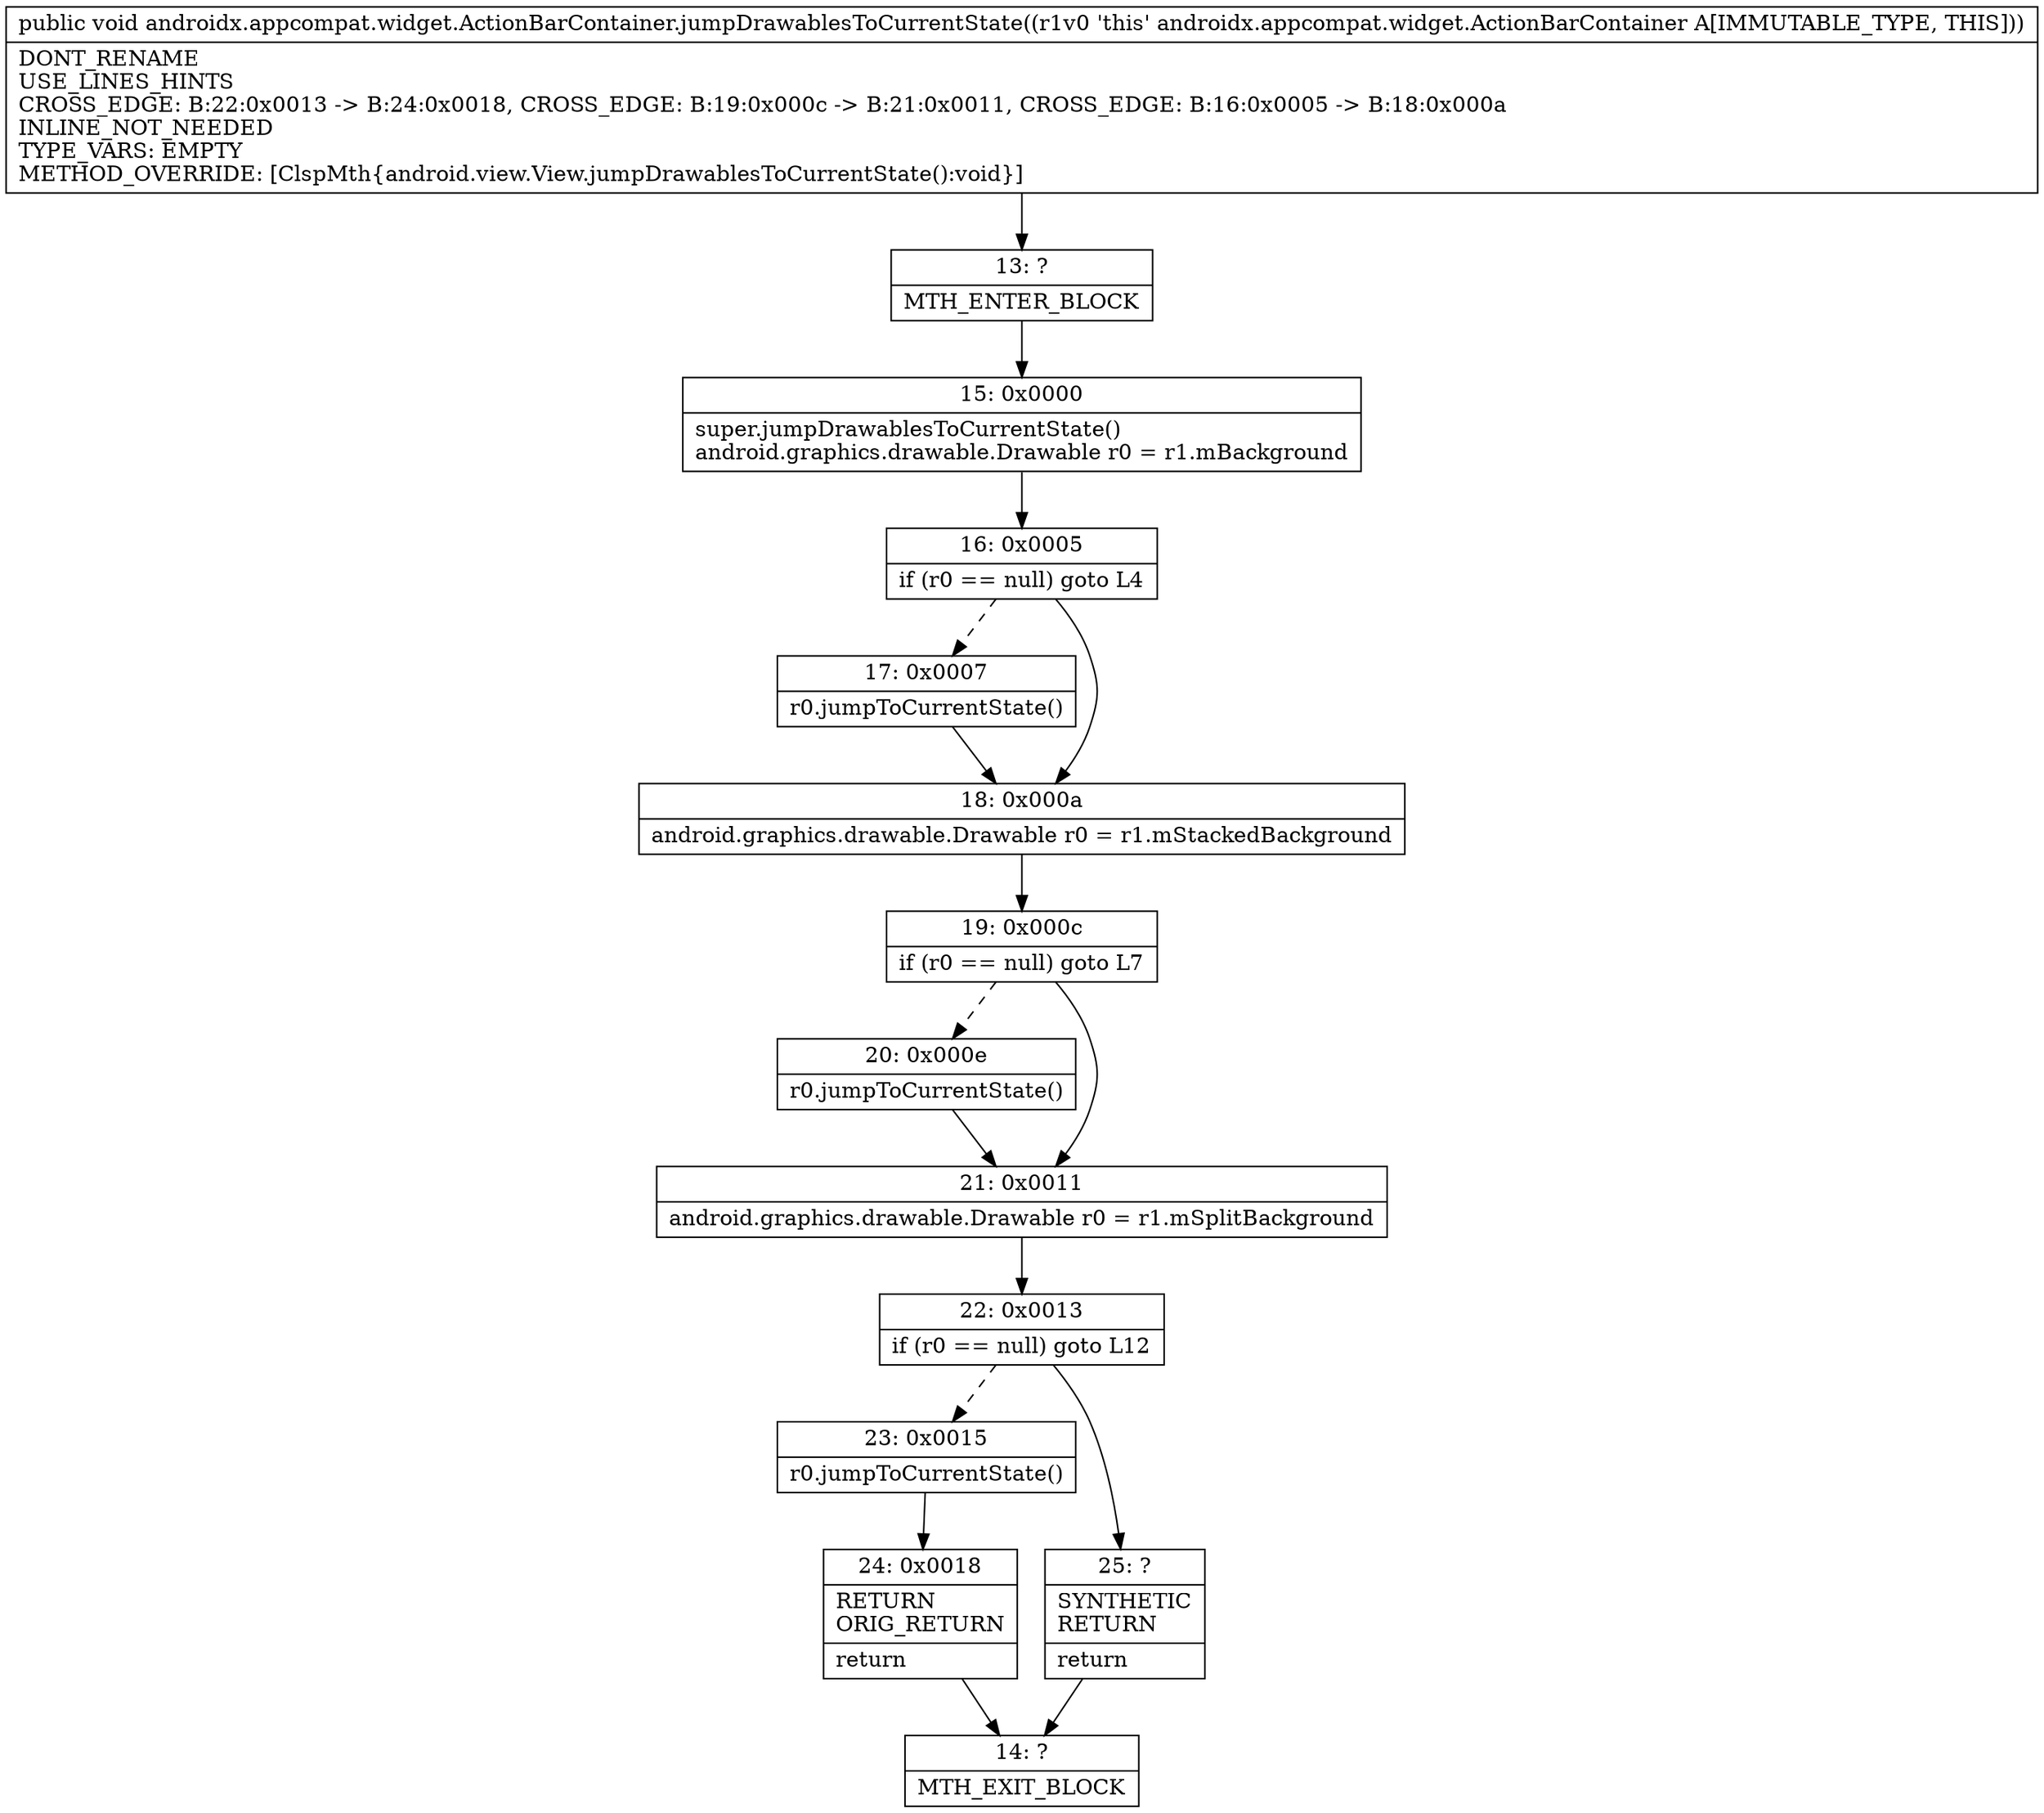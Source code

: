 digraph "CFG forandroidx.appcompat.widget.ActionBarContainer.jumpDrawablesToCurrentState()V" {
Node_13 [shape=record,label="{13\:\ ?|MTH_ENTER_BLOCK\l}"];
Node_15 [shape=record,label="{15\:\ 0x0000|super.jumpDrawablesToCurrentState()\landroid.graphics.drawable.Drawable r0 = r1.mBackground\l}"];
Node_16 [shape=record,label="{16\:\ 0x0005|if (r0 == null) goto L4\l}"];
Node_17 [shape=record,label="{17\:\ 0x0007|r0.jumpToCurrentState()\l}"];
Node_18 [shape=record,label="{18\:\ 0x000a|android.graphics.drawable.Drawable r0 = r1.mStackedBackground\l}"];
Node_19 [shape=record,label="{19\:\ 0x000c|if (r0 == null) goto L7\l}"];
Node_20 [shape=record,label="{20\:\ 0x000e|r0.jumpToCurrentState()\l}"];
Node_21 [shape=record,label="{21\:\ 0x0011|android.graphics.drawable.Drawable r0 = r1.mSplitBackground\l}"];
Node_22 [shape=record,label="{22\:\ 0x0013|if (r0 == null) goto L12\l}"];
Node_23 [shape=record,label="{23\:\ 0x0015|r0.jumpToCurrentState()\l}"];
Node_24 [shape=record,label="{24\:\ 0x0018|RETURN\lORIG_RETURN\l|return\l}"];
Node_14 [shape=record,label="{14\:\ ?|MTH_EXIT_BLOCK\l}"];
Node_25 [shape=record,label="{25\:\ ?|SYNTHETIC\lRETURN\l|return\l}"];
MethodNode[shape=record,label="{public void androidx.appcompat.widget.ActionBarContainer.jumpDrawablesToCurrentState((r1v0 'this' androidx.appcompat.widget.ActionBarContainer A[IMMUTABLE_TYPE, THIS]))  | DONT_RENAME\lUSE_LINES_HINTS\lCROSS_EDGE: B:22:0x0013 \-\> B:24:0x0018, CROSS_EDGE: B:19:0x000c \-\> B:21:0x0011, CROSS_EDGE: B:16:0x0005 \-\> B:18:0x000a\lINLINE_NOT_NEEDED\lTYPE_VARS: EMPTY\lMETHOD_OVERRIDE: [ClspMth\{android.view.View.jumpDrawablesToCurrentState():void\}]\l}"];
MethodNode -> Node_13;Node_13 -> Node_15;
Node_15 -> Node_16;
Node_16 -> Node_17[style=dashed];
Node_16 -> Node_18;
Node_17 -> Node_18;
Node_18 -> Node_19;
Node_19 -> Node_20[style=dashed];
Node_19 -> Node_21;
Node_20 -> Node_21;
Node_21 -> Node_22;
Node_22 -> Node_23[style=dashed];
Node_22 -> Node_25;
Node_23 -> Node_24;
Node_24 -> Node_14;
Node_25 -> Node_14;
}

